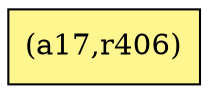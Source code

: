 digraph G {
rankdir=BT;ranksep="2.0";
"(a17,r406)" [shape=record,fillcolor=khaki1,style=filled,label="{(a17,r406)}"];
}